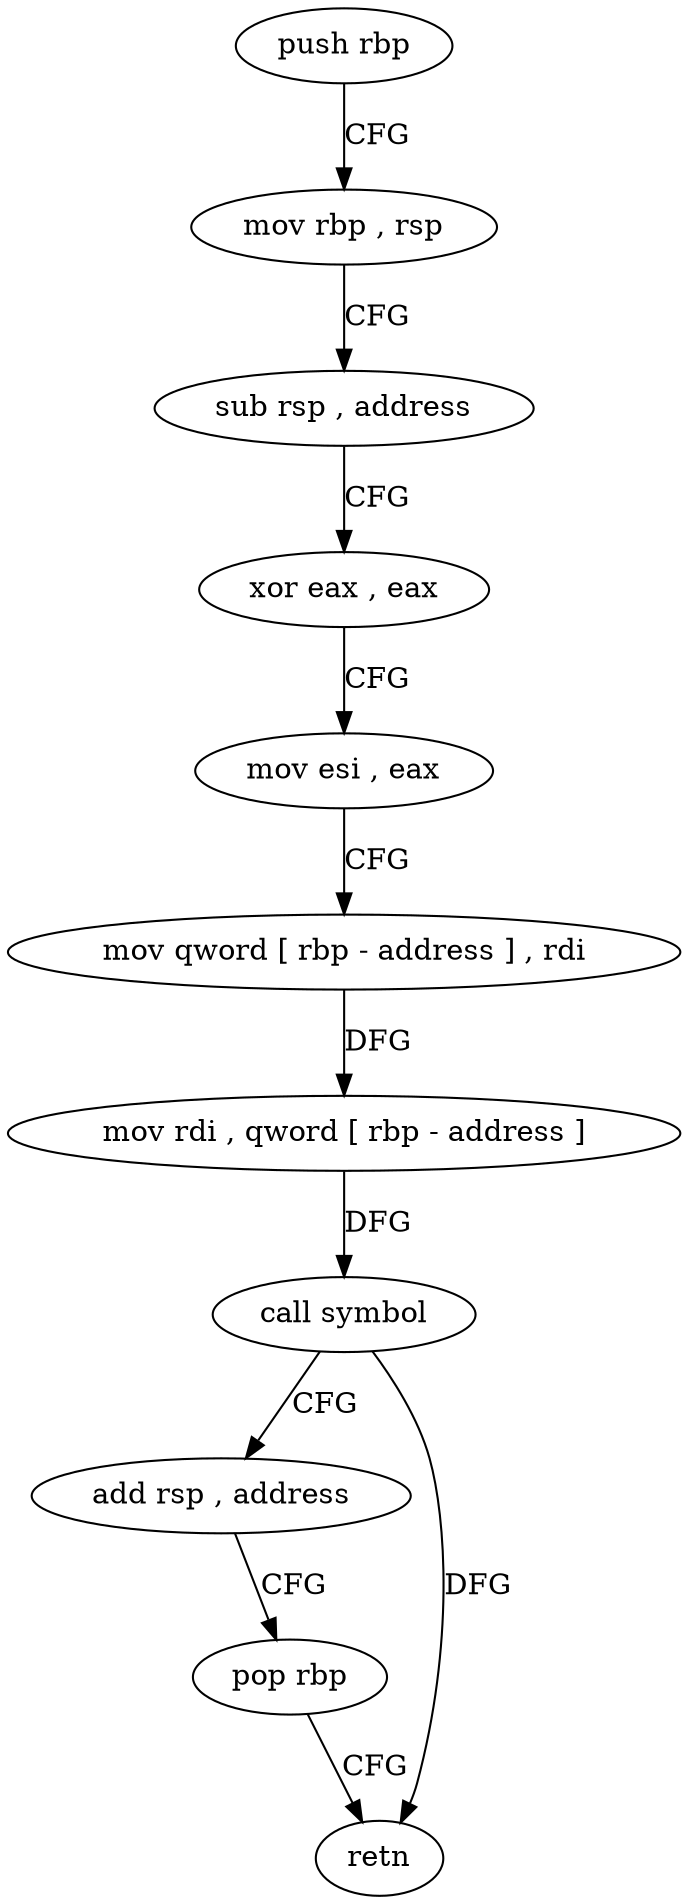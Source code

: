 digraph "func" {
"4241856" [label = "push rbp" ]
"4241857" [label = "mov rbp , rsp" ]
"4241860" [label = "sub rsp , address" ]
"4241864" [label = "xor eax , eax" ]
"4241866" [label = "mov esi , eax" ]
"4241868" [label = "mov qword [ rbp - address ] , rdi" ]
"4241872" [label = "mov rdi , qword [ rbp - address ]" ]
"4241876" [label = "call symbol" ]
"4241881" [label = "add rsp , address" ]
"4241885" [label = "pop rbp" ]
"4241886" [label = "retn" ]
"4241856" -> "4241857" [ label = "CFG" ]
"4241857" -> "4241860" [ label = "CFG" ]
"4241860" -> "4241864" [ label = "CFG" ]
"4241864" -> "4241866" [ label = "CFG" ]
"4241866" -> "4241868" [ label = "CFG" ]
"4241868" -> "4241872" [ label = "DFG" ]
"4241872" -> "4241876" [ label = "DFG" ]
"4241876" -> "4241881" [ label = "CFG" ]
"4241876" -> "4241886" [ label = "DFG" ]
"4241881" -> "4241885" [ label = "CFG" ]
"4241885" -> "4241886" [ label = "CFG" ]
}
